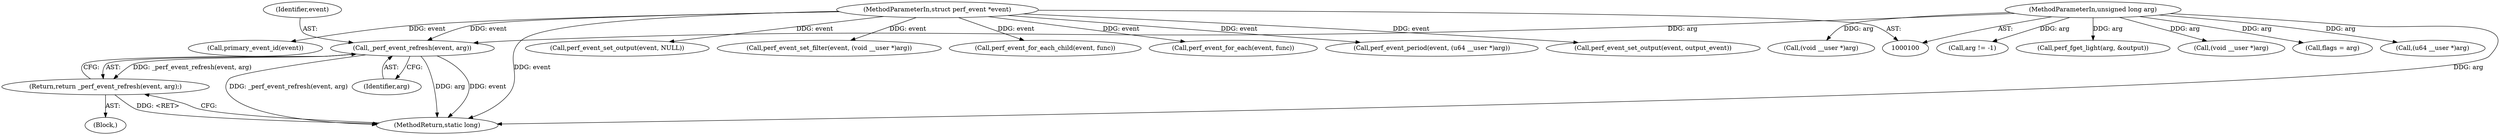 digraph "0_linux_f63a8daa5812afef4f06c962351687e1ff9ccb2b_9@pointer" {
"1000130" [label="(Call,_perf_event_refresh(event, arg))"];
"1000101" [label="(MethodParameterIn,struct perf_event *event)"];
"1000103" [label="(MethodParameterIn,unsigned long arg)"];
"1000129" [label="(Return,return _perf_event_refresh(event, arg);)"];
"1000130" [label="(Call,_perf_event_refresh(event, arg))"];
"1000129" [label="(Return,return _perf_event_refresh(event, arg);)"];
"1000149" [label="(Call,(void __user *)arg)"];
"1000200" [label="(Call,perf_event_set_output(event, NULL))"];
"1000207" [label="(Call,perf_event_set_filter(event, (void __user *)arg))"];
"1000165" [label="(Call,arg != -1)"];
"1000132" [label="(Identifier,arg)"];
"1000224" [label="(Call,perf_event_for_each_child(event, func))"];
"1000103" [label="(MethodParameterIn,unsigned long arg)"];
"1000220" [label="(Call,perf_event_for_each(event, func))"];
"1000174" [label="(Call,perf_fget_light(arg, &output))"];
"1000135" [label="(Call,perf_event_period(event, (u64 __user *)arg))"];
"1000209" [label="(Call,(void __user *)arg)"];
"1000107" [label="(Call,flags = arg)"];
"1000191" [label="(Call,perf_event_set_output(event, output_event))"];
"1000131" [label="(Identifier,event)"];
"1000112" [label="(Block,)"];
"1000137" [label="(Call,(u64 __user *)arg)"];
"1000101" [label="(MethodParameterIn,struct perf_event *event)"];
"1000145" [label="(Call,primary_event_id(event))"];
"1000229" [label="(MethodReturn,static long)"];
"1000130" -> "1000129"  [label="AST: "];
"1000130" -> "1000132"  [label="CFG: "];
"1000131" -> "1000130"  [label="AST: "];
"1000132" -> "1000130"  [label="AST: "];
"1000129" -> "1000130"  [label="CFG: "];
"1000130" -> "1000229"  [label="DDG: _perf_event_refresh(event, arg)"];
"1000130" -> "1000229"  [label="DDG: arg"];
"1000130" -> "1000229"  [label="DDG: event"];
"1000130" -> "1000129"  [label="DDG: _perf_event_refresh(event, arg)"];
"1000101" -> "1000130"  [label="DDG: event"];
"1000103" -> "1000130"  [label="DDG: arg"];
"1000101" -> "1000100"  [label="AST: "];
"1000101" -> "1000229"  [label="DDG: event"];
"1000101" -> "1000135"  [label="DDG: event"];
"1000101" -> "1000145"  [label="DDG: event"];
"1000101" -> "1000191"  [label="DDG: event"];
"1000101" -> "1000200"  [label="DDG: event"];
"1000101" -> "1000207"  [label="DDG: event"];
"1000101" -> "1000220"  [label="DDG: event"];
"1000101" -> "1000224"  [label="DDG: event"];
"1000103" -> "1000100"  [label="AST: "];
"1000103" -> "1000229"  [label="DDG: arg"];
"1000103" -> "1000107"  [label="DDG: arg"];
"1000103" -> "1000137"  [label="DDG: arg"];
"1000103" -> "1000149"  [label="DDG: arg"];
"1000103" -> "1000165"  [label="DDG: arg"];
"1000103" -> "1000174"  [label="DDG: arg"];
"1000103" -> "1000209"  [label="DDG: arg"];
"1000129" -> "1000112"  [label="AST: "];
"1000229" -> "1000129"  [label="CFG: "];
"1000129" -> "1000229"  [label="DDG: <RET>"];
}
